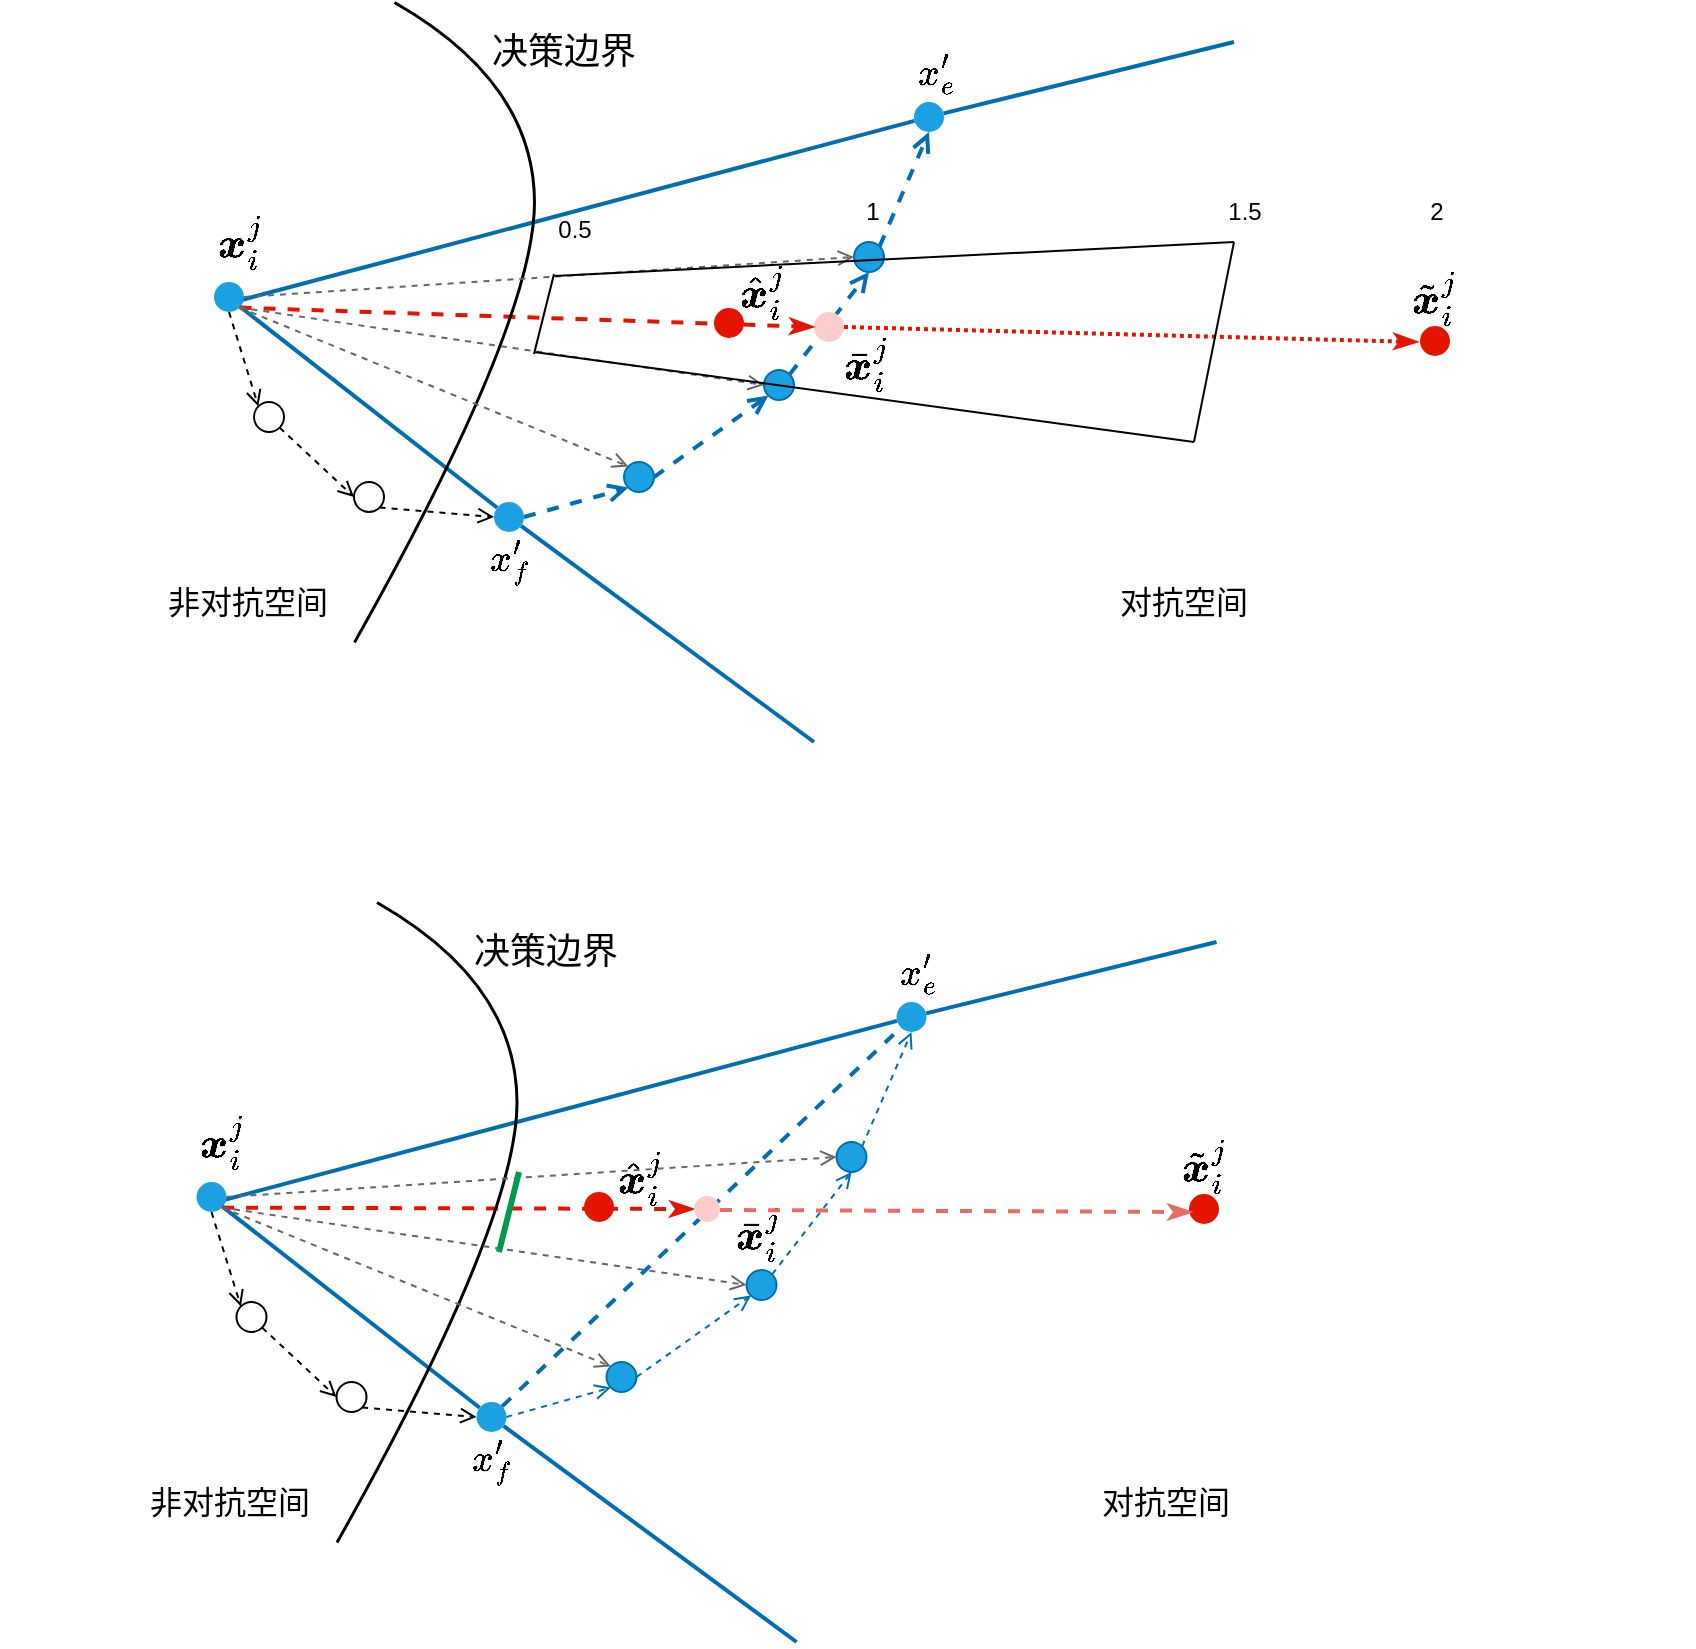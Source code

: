 <mxfile version="21.6.2" type="github">
  <diagram name="第 1 页" id="SlFH0UjXYAc3Q_tesHPk">
    <mxGraphModel dx="1078" dy="654" grid="1" gridSize="10" guides="1" tooltips="1" connect="1" arrows="1" fold="1" page="1" pageScale="1" pageWidth="827" pageHeight="1169" math="1" shadow="0">
      <root>
        <mxCell id="0" />
        <mxCell id="1" parent="0" />
        <mxCell id="TT1RHZWh7HSNXZt-K19b-3" value="" style="endArrow=none;html=1;rounded=0;strokeWidth=2;fillColor=#1ba1e2;strokeColor=#006EAF;" parent="1" source="TT1RHZWh7HSNXZt-K19b-6" edge="1">
          <mxGeometry width="50" height="50" relative="1" as="geometry">
            <mxPoint x="160" y="190" as="sourcePoint" />
            <mxPoint x="450" y="410" as="targetPoint" />
          </mxGeometry>
        </mxCell>
        <mxCell id="TT1RHZWh7HSNXZt-K19b-4" value="" style="endArrow=none;html=1;rounded=0;strokeWidth=2;fillColor=#1ba1e2;strokeColor=#006EAF;" parent="1" source="TT1RHZWh7HSNXZt-K19b-19" edge="1">
          <mxGeometry width="50" height="50" relative="1" as="geometry">
            <mxPoint x="160" y="190" as="sourcePoint" />
            <mxPoint x="660" y="60" as="targetPoint" />
          </mxGeometry>
        </mxCell>
        <mxCell id="TT1RHZWh7HSNXZt-K19b-5" value="" style="endArrow=none;html=1;rounded=0;strokeWidth=2;fillColor=#1ba1e2;strokeColor=#006EAF;" parent="1" target="TT1RHZWh7HSNXZt-K19b-6" edge="1">
          <mxGeometry width="50" height="50" relative="1" as="geometry">
            <mxPoint x="160" y="190" as="sourcePoint" />
            <mxPoint x="370" y="350" as="targetPoint" />
          </mxGeometry>
        </mxCell>
        <mxCell id="TT1RHZWh7HSNXZt-K19b-6" value="" style="ellipse;whiteSpace=wrap;html=1;aspect=fixed;fillColor=#1ba1e2;fontColor=#ffffff;strokeColor=none;" parent="1" vertex="1">
          <mxGeometry x="290" y="290" width="15" height="15" as="geometry" />
        </mxCell>
        <mxCell id="TT1RHZWh7HSNXZt-K19b-7" value="" style="ellipse;whiteSpace=wrap;html=1;aspect=fixed;fillColor=none;fontColor=#ffffff;strokeColor=#000000;" parent="1" vertex="1">
          <mxGeometry x="170" y="240" width="15" height="15" as="geometry" />
        </mxCell>
        <mxCell id="TT1RHZWh7HSNXZt-K19b-8" value="" style="ellipse;whiteSpace=wrap;html=1;aspect=fixed;fillColor=none;fontColor=#ffffff;strokeColor=#000000;" parent="1" vertex="1">
          <mxGeometry x="220" y="280" width="15" height="15" as="geometry" />
        </mxCell>
        <mxCell id="TT1RHZWh7HSNXZt-K19b-9" value="" style="ellipse;whiteSpace=wrap;html=1;aspect=fixed;fillColor=#1ba1e2;fontColor=#ffffff;strokeColor=#006EAF;" parent="1" vertex="1">
          <mxGeometry x="355" y="270" width="15" height="15" as="geometry" />
        </mxCell>
        <mxCell id="TT1RHZWh7HSNXZt-K19b-10" value="" style="ellipse;whiteSpace=wrap;html=1;aspect=fixed;fillColor=#1ba1e2;fontColor=#ffffff;strokeColor=#006EAF;" parent="1" vertex="1">
          <mxGeometry x="425" y="224" width="15" height="15" as="geometry" />
        </mxCell>
        <mxCell id="TT1RHZWh7HSNXZt-K19b-11" value="" style="ellipse;whiteSpace=wrap;html=1;aspect=fixed;fillColor=#1ba1e2;fontColor=#ffffff;strokeColor=#006EAF;" parent="1" vertex="1">
          <mxGeometry x="470" y="160" width="15" height="15" as="geometry" />
        </mxCell>
        <mxCell id="TT1RHZWh7HSNXZt-K19b-12" value="" style="endArrow=open;html=1;rounded=0;dashed=1;endFill=0;exitX=0.5;exitY=1;exitDx=0;exitDy=0;entryX=0;entryY=0;entryDx=0;entryDy=0;" parent="1" source="TT1RHZWh7HSNXZt-K19b-23" target="TT1RHZWh7HSNXZt-K19b-7" edge="1">
          <mxGeometry width="50" height="50" relative="1" as="geometry">
            <mxPoint x="157.5" y="195" as="sourcePoint" />
            <mxPoint x="140" y="253" as="targetPoint" />
          </mxGeometry>
        </mxCell>
        <mxCell id="TT1RHZWh7HSNXZt-K19b-13" value="" style="endArrow=open;html=1;rounded=0;dashed=1;endFill=0;exitX=1;exitY=1;exitDx=0;exitDy=0;entryX=0;entryY=0.5;entryDx=0;entryDy=0;" parent="1" source="TT1RHZWh7HSNXZt-K19b-7" target="TT1RHZWh7HSNXZt-K19b-8" edge="1">
          <mxGeometry width="50" height="50" relative="1" as="geometry">
            <mxPoint x="171" y="273" as="sourcePoint" />
            <mxPoint x="192" y="322" as="targetPoint" />
          </mxGeometry>
        </mxCell>
        <mxCell id="TT1RHZWh7HSNXZt-K19b-14" value="" style="endArrow=open;html=1;rounded=0;dashed=1;endFill=0;exitX=1;exitY=1;exitDx=0;exitDy=0;entryX=0;entryY=0.5;entryDx=0;entryDy=0;" parent="1" source="TT1RHZWh7HSNXZt-K19b-8" target="TT1RHZWh7HSNXZt-K19b-6" edge="1">
          <mxGeometry width="50" height="50" relative="1" as="geometry">
            <mxPoint x="231" y="305" as="sourcePoint" />
            <mxPoint x="273" y="339" as="targetPoint" />
          </mxGeometry>
        </mxCell>
        <mxCell id="TT1RHZWh7HSNXZt-K19b-15" value="" style="endArrow=open;html=1;rounded=0;dashed=1;endFill=0;exitX=1;exitY=0.5;exitDx=0;exitDy=0;entryX=0;entryY=1;entryDx=0;entryDy=0;fillColor=#1ba1e2;strokeColor=#006EAF;strokeWidth=2;" parent="1" source="TT1RHZWh7HSNXZt-K19b-6" target="TT1RHZWh7HSNXZt-K19b-9" edge="1">
          <mxGeometry width="50" height="50" relative="1" as="geometry">
            <mxPoint x="280" y="239" as="sourcePoint" />
            <mxPoint x="339" y="245" as="targetPoint" />
          </mxGeometry>
        </mxCell>
        <mxCell id="TT1RHZWh7HSNXZt-K19b-16" value="" style="endArrow=open;html=1;rounded=0;dashed=1;endFill=0;exitX=1;exitY=0.5;exitDx=0;exitDy=0;entryX=0;entryY=1;entryDx=0;entryDy=0;fillColor=#1ba1e2;strokeColor=#006EAF;strokeWidth=2;" parent="1" source="TT1RHZWh7HSNXZt-K19b-9" target="TT1RHZWh7HSNXZt-K19b-10" edge="1">
          <mxGeometry width="50" height="50" relative="1" as="geometry">
            <mxPoint x="350" y="237.5" as="sourcePoint" />
            <mxPoint x="397" y="217.5" as="targetPoint" />
          </mxGeometry>
        </mxCell>
        <mxCell id="TT1RHZWh7HSNXZt-K19b-17" value="" style="endArrow=open;html=1;rounded=0;dashed=1;endFill=0;exitX=1;exitY=0;exitDx=0;exitDy=0;entryX=0.5;entryY=1;entryDx=0;entryDy=0;fillColor=#1ba1e2;strokeColor=#006EAF;strokeWidth=2;" parent="1" source="TT1RHZWh7HSNXZt-K19b-10" target="TT1RHZWh7HSNXZt-K19b-11" edge="1">
          <mxGeometry width="50" height="50" relative="1" as="geometry">
            <mxPoint x="414" y="197.5" as="sourcePoint" />
            <mxPoint x="461" y="177.5" as="targetPoint" />
          </mxGeometry>
        </mxCell>
        <mxCell id="TT1RHZWh7HSNXZt-K19b-18" value="" style="endArrow=none;html=1;rounded=0;strokeWidth=2;fillColor=#1ba1e2;strokeColor=#006EAF;" parent="1" target="TT1RHZWh7HSNXZt-K19b-19" edge="1">
          <mxGeometry width="50" height="50" relative="1" as="geometry">
            <mxPoint x="160" y="190" as="sourcePoint" />
            <mxPoint x="660" y="60" as="targetPoint" />
          </mxGeometry>
        </mxCell>
        <mxCell id="TT1RHZWh7HSNXZt-K19b-19" value="" style="ellipse;whiteSpace=wrap;html=1;aspect=fixed;fillColor=#1ba1e2;fontColor=#ffffff;strokeColor=none;" parent="1" vertex="1">
          <mxGeometry x="500" y="90" width="15" height="15" as="geometry" />
        </mxCell>
        <mxCell id="TT1RHZWh7HSNXZt-K19b-20" value="" style="endArrow=open;html=1;rounded=0;dashed=1;endFill=0;exitX=1;exitY=0;exitDx=0;exitDy=0;entryX=0.5;entryY=1;entryDx=0;entryDy=0;strokeWidth=2;fillColor=#1ba1e2;strokeColor=#006EAF;" parent="1" source="TT1RHZWh7HSNXZt-K19b-11" target="TT1RHZWh7HSNXZt-K19b-19" edge="1">
          <mxGeometry width="50" height="50" relative="1" as="geometry">
            <mxPoint x="500" y="160" as="sourcePoint" />
            <mxPoint x="540" y="109" as="targetPoint" />
          </mxGeometry>
        </mxCell>
        <mxCell id="TT1RHZWh7HSNXZt-K19b-22" value="" style="ellipse;whiteSpace=wrap;html=1;aspect=fixed;fillColor=#FFCCCC;fontColor=#ffffff;strokeColor=none;" parent="1" vertex="1">
          <mxGeometry x="450" y="195" width="15" height="15" as="geometry" />
        </mxCell>
        <mxCell id="TT1RHZWh7HSNXZt-K19b-23" value="" style="ellipse;whiteSpace=wrap;html=1;aspect=fixed;fillColor=#1ba1e2;fontColor=#ffffff;strokeColor=none;" parent="1" vertex="1">
          <mxGeometry x="150" y="180" width="15" height="15" as="geometry" />
        </mxCell>
        <mxCell id="TT1RHZWh7HSNXZt-K19b-24" value="" style="endArrow=classicThin;html=1;rounded=0;fillColor=#e51400;strokeColor=#E51400;strokeWidth=2;dashed=1;endFill=1;entryX=0;entryY=0.5;entryDx=0;entryDy=0;exitX=1;exitY=1;exitDx=0;exitDy=0;" parent="1" source="TT1RHZWh7HSNXZt-K19b-23" target="TT1RHZWh7HSNXZt-K19b-22" edge="1">
          <mxGeometry width="50" height="50" relative="1" as="geometry">
            <mxPoint x="180" y="170" as="sourcePoint" />
            <mxPoint x="440" y="210" as="targetPoint" />
          </mxGeometry>
        </mxCell>
        <mxCell id="TT1RHZWh7HSNXZt-K19b-25" value="" style="ellipse;whiteSpace=wrap;html=1;aspect=fixed;fillColor=#e51400;fontColor=#ffffff;strokeColor=none;" parent="1" vertex="1">
          <mxGeometry x="753" y="202" width="15" height="15" as="geometry" />
        </mxCell>
        <mxCell id="TT1RHZWh7HSNXZt-K19b-27" value="&lt;font style=&quot;font-size: 18px;&quot;&gt;$$\tilde{\boldsymbol{x}}_{i}^{j}$$&lt;/font&gt;" style="text;html=1;strokeColor=none;fillColor=none;align=center;verticalAlign=middle;whiteSpace=wrap;rounded=0;" parent="1" vertex="1">
          <mxGeometry x="744.25" y="175" width="32.5" height="25" as="geometry" />
        </mxCell>
        <mxCell id="TT1RHZWh7HSNXZt-K19b-28" value="&lt;font style=&quot;font-size: 18px;&quot;&gt;$${\boldsymbol{x}}_{i}^{j}$$&lt;/font&gt;" style="text;html=1;strokeColor=none;fillColor=none;align=center;verticalAlign=middle;whiteSpace=wrap;rounded=0;" parent="1" vertex="1">
          <mxGeometry x="122.5" y="150" width="80" height="19" as="geometry" />
        </mxCell>
        <mxCell id="TT1RHZWh7HSNXZt-K19b-29" value="&lt;font style=&quot;font-size: 16px;&quot;&gt;$$x^{\prime}_f$$&lt;/font&gt;" style="text;html=1;strokeColor=none;fillColor=none;align=center;verticalAlign=middle;whiteSpace=wrap;rounded=0;" parent="1" vertex="1">
          <mxGeometry x="285" y="310" width="25" height="20" as="geometry" />
        </mxCell>
        <mxCell id="TT1RHZWh7HSNXZt-K19b-30" value="&lt;font style=&quot;font-size: 16px;&quot;&gt;$$x^{\prime}_e$$&lt;/font&gt;" style="text;html=1;strokeColor=none;fillColor=none;align=center;verticalAlign=middle;whiteSpace=wrap;rounded=0;" parent="1" vertex="1">
          <mxGeometry x="499" y="66" width="25" height="20" as="geometry" />
        </mxCell>
        <mxCell id="TT1RHZWh7HSNXZt-K19b-31" value="" style="endArrow=none;html=1;strokeWidth=1.5;curved=1;" parent="1" edge="1">
          <mxGeometry width="50" height="50" relative="1" as="geometry">
            <mxPoint x="220" y="360" as="sourcePoint" />
            <mxPoint x="240" y="40" as="targetPoint" />
            <Array as="points">
              <mxPoint x="310" y="200" />
              <mxPoint x="310" y="80" />
            </Array>
          </mxGeometry>
        </mxCell>
        <mxCell id="TT1RHZWh7HSNXZt-K19b-32" value="&lt;font style=&quot;font-size: 18px;&quot;&gt;决策边界&lt;/font&gt;" style="text;html=1;strokeColor=none;fillColor=none;align=center;verticalAlign=middle;whiteSpace=wrap;rounded=0;" parent="1" vertex="1">
          <mxGeometry x="285" y="50" width="80" height="30" as="geometry" />
        </mxCell>
        <mxCell id="TT1RHZWh7HSNXZt-K19b-33" value="&lt;font style=&quot;font-size: 16px;&quot;&gt;对抗空间&lt;/font&gt;" style="text;html=1;strokeColor=none;fillColor=none;align=center;verticalAlign=middle;whiteSpace=wrap;rounded=0;" parent="1" vertex="1">
          <mxGeometry x="600" y="330" width="70" height="20" as="geometry" />
        </mxCell>
        <mxCell id="TT1RHZWh7HSNXZt-K19b-34" value="&lt;font style=&quot;font-size: 16px;&quot;&gt;非对抗空间&lt;/font&gt;" style="text;html=1;strokeColor=none;fillColor=none;align=center;verticalAlign=middle;whiteSpace=wrap;rounded=0;" parent="1" vertex="1">
          <mxGeometry x="122.5" y="330" width="87.5" height="20" as="geometry" />
        </mxCell>
        <mxCell id="TT1RHZWh7HSNXZt-K19b-35" value="" style="endArrow=open;html=1;rounded=0;dashed=1;endFill=0;exitX=1;exitY=1;exitDx=0;exitDy=0;entryX=0;entryY=0;entryDx=0;entryDy=0;fillColor=#f5f5f5;strokeColor=#666666;strokeWidth=1;" parent="1" source="TT1RHZWh7HSNXZt-K19b-23" target="TT1RHZWh7HSNXZt-K19b-9" edge="1">
          <mxGeometry width="50" height="50" relative="1" as="geometry">
            <mxPoint x="310" y="221" as="sourcePoint" />
            <mxPoint x="367" y="180" as="targetPoint" />
          </mxGeometry>
        </mxCell>
        <mxCell id="TT1RHZWh7HSNXZt-K19b-36" value="" style="endArrow=open;html=1;rounded=0;dashed=1;endFill=0;exitX=1;exitY=1;exitDx=0;exitDy=0;entryX=0;entryY=0.5;entryDx=0;entryDy=0;fillColor=#f5f5f5;strokeColor=#666666;strokeWidth=1;" parent="1" source="TT1RHZWh7HSNXZt-K19b-23" target="TT1RHZWh7HSNXZt-K19b-10" edge="1">
          <mxGeometry width="50" height="50" relative="1" as="geometry">
            <mxPoint x="220" y="191" as="sourcePoint" />
            <mxPoint x="414" y="270" as="targetPoint" />
          </mxGeometry>
        </mxCell>
        <mxCell id="TT1RHZWh7HSNXZt-K19b-37" value="" style="endArrow=open;html=1;rounded=0;dashed=1;endFill=0;exitX=1;exitY=0.5;exitDx=0;exitDy=0;entryX=0;entryY=0.5;entryDx=0;entryDy=0;fillColor=#f5f5f5;strokeColor=#666666;strokeWidth=1;" parent="1" source="TT1RHZWh7HSNXZt-K19b-23" target="TT1RHZWh7HSNXZt-K19b-11" edge="1">
          <mxGeometry width="50" height="50" relative="1" as="geometry">
            <mxPoint x="231.5" y="185" as="sourcePoint" />
            <mxPoint x="493.5" y="224" as="targetPoint" />
          </mxGeometry>
        </mxCell>
        <mxCell id="TT1RHZWh7HSNXZt-K19b-40" value="" style="endArrow=classicThin;html=1;rounded=0;fillColor=#e51400;strokeColor=#E51400;strokeWidth=2;dashed=1;endFill=1;entryX=0;entryY=0.5;entryDx=0;entryDy=0;exitX=1;exitY=0.5;exitDx=0;exitDy=0;dashPattern=1 1;" parent="1" source="TT1RHZWh7HSNXZt-K19b-22" edge="1">
          <mxGeometry width="50" height="50" relative="1" as="geometry">
            <mxPoint x="465" y="200" as="sourcePoint" />
            <mxPoint x="752" y="210" as="targetPoint" />
          </mxGeometry>
        </mxCell>
        <mxCell id="TT1RHZWh7HSNXZt-K19b-41" value="" style="ellipse;whiteSpace=wrap;html=1;aspect=fixed;fillColor=#e51400;fontColor=#ffffff;strokeColor=none;" parent="1" vertex="1">
          <mxGeometry x="400" y="193" width="15" height="15" as="geometry" />
        </mxCell>
        <mxCell id="TT1RHZWh7HSNXZt-K19b-42" value="" style="endArrow=none;html=1;rounded=0;" parent="1" edge="1">
          <mxGeometry width="50" height="50" relative="1" as="geometry">
            <mxPoint x="320" y="177" as="sourcePoint" />
            <mxPoint x="660" y="160" as="targetPoint" />
          </mxGeometry>
        </mxCell>
        <mxCell id="TT1RHZWh7HSNXZt-K19b-43" value="" style="endArrow=none;html=1;rounded=0;" parent="1" edge="1">
          <mxGeometry width="50" height="50" relative="1" as="geometry">
            <mxPoint x="310" y="215" as="sourcePoint" />
            <mxPoint x="640" y="260" as="targetPoint" />
          </mxGeometry>
        </mxCell>
        <mxCell id="TT1RHZWh7HSNXZt-K19b-44" value="" style="endArrow=none;html=1;rounded=0;" parent="1" edge="1">
          <mxGeometry width="50" height="50" relative="1" as="geometry">
            <mxPoint x="310" y="216" as="sourcePoint" />
            <mxPoint x="320" y="176" as="targetPoint" />
          </mxGeometry>
        </mxCell>
        <mxCell id="TT1RHZWh7HSNXZt-K19b-45" value="" style="endArrow=none;html=1;rounded=0;" parent="1" edge="1">
          <mxGeometry width="50" height="50" relative="1" as="geometry">
            <mxPoint x="640" y="260" as="sourcePoint" />
            <mxPoint x="660" y="160" as="targetPoint" />
          </mxGeometry>
        </mxCell>
        <mxCell id="TT1RHZWh7HSNXZt-K19b-47" value="&lt;font style=&quot;font-size: 18px;&quot;&gt;$$\bar{\boldsymbol{x}}_{i}^{j}$$&lt;/font&gt;" style="text;whiteSpace=wrap;html=1;" parent="1" vertex="1">
          <mxGeometry x="462.5" y="183.25" width="30" height="38.5" as="geometry" />
        </mxCell>
        <mxCell id="TT1RHZWh7HSNXZt-K19b-49" value="&lt;font style=&quot;font-size: 18px;&quot;&gt;$$\hat{\boldsymbol{x}}_{i}^{j}$$&lt;/font&gt;" style="text;whiteSpace=wrap;html=1;" parent="1" vertex="1">
          <mxGeometry x="411" y="147" width="30" height="38.5" as="geometry" />
        </mxCell>
        <mxCell id="TT1RHZWh7HSNXZt-K19b-50" value="1.5" style="text;html=1;align=center;verticalAlign=middle;resizable=0;points=[];autosize=1;strokeColor=none;fillColor=none;" parent="1" vertex="1">
          <mxGeometry x="645" y="130" width="40" height="30" as="geometry" />
        </mxCell>
        <mxCell id="TT1RHZWh7HSNXZt-K19b-51" value="2" style="text;html=1;align=center;verticalAlign=middle;resizable=0;points=[];autosize=1;strokeColor=none;fillColor=none;" parent="1" vertex="1">
          <mxGeometry x="745.5" y="130" width="30" height="30" as="geometry" />
        </mxCell>
        <mxCell id="TT1RHZWh7HSNXZt-K19b-52" value="1" style="text;html=1;align=center;verticalAlign=middle;resizable=0;points=[];autosize=1;strokeColor=none;fillColor=none;" parent="1" vertex="1">
          <mxGeometry x="464" y="130" width="30" height="30" as="geometry" />
        </mxCell>
        <mxCell id="TT1RHZWh7HSNXZt-K19b-53" value="0.5" style="text;html=1;align=center;verticalAlign=middle;resizable=0;points=[];autosize=1;strokeColor=none;fillColor=none;" parent="1" vertex="1">
          <mxGeometry x="310" y="139" width="40" height="30" as="geometry" />
        </mxCell>
        <mxCell id="bdcaNcctBoLjaKUvEYJE-46" value="" style="endArrow=none;html=1;rounded=0;strokeWidth=2;fillColor=#1ba1e2;strokeColor=#006EAF;" edge="1" parent="1" source="bdcaNcctBoLjaKUvEYJE-49">
          <mxGeometry width="50" height="50" relative="1" as="geometry">
            <mxPoint x="151.25" y="640" as="sourcePoint" />
            <mxPoint x="441.25" y="860" as="targetPoint" />
          </mxGeometry>
        </mxCell>
        <mxCell id="bdcaNcctBoLjaKUvEYJE-47" value="" style="endArrow=none;html=1;rounded=0;strokeWidth=2;fillColor=#1ba1e2;strokeColor=#006EAF;" edge="1" parent="1" source="bdcaNcctBoLjaKUvEYJE-62">
          <mxGeometry width="50" height="50" relative="1" as="geometry">
            <mxPoint x="151.25" y="640" as="sourcePoint" />
            <mxPoint x="651.25" y="510" as="targetPoint" />
          </mxGeometry>
        </mxCell>
        <mxCell id="bdcaNcctBoLjaKUvEYJE-48" value="" style="endArrow=none;html=1;rounded=0;strokeWidth=2;fillColor=#1ba1e2;strokeColor=#006EAF;" edge="1" parent="1" target="bdcaNcctBoLjaKUvEYJE-49">
          <mxGeometry width="50" height="50" relative="1" as="geometry">
            <mxPoint x="151.25" y="640" as="sourcePoint" />
            <mxPoint x="361.25" y="800" as="targetPoint" />
          </mxGeometry>
        </mxCell>
        <mxCell id="bdcaNcctBoLjaKUvEYJE-49" value="" style="ellipse;whiteSpace=wrap;html=1;aspect=fixed;fillColor=#1ba1e2;fontColor=#ffffff;strokeColor=none;" vertex="1" parent="1">
          <mxGeometry x="281.25" y="740" width="15" height="15" as="geometry" />
        </mxCell>
        <mxCell id="bdcaNcctBoLjaKUvEYJE-50" value="" style="ellipse;whiteSpace=wrap;html=1;aspect=fixed;fillColor=none;fontColor=#ffffff;strokeColor=#000000;" vertex="1" parent="1">
          <mxGeometry x="161.25" y="690" width="15" height="15" as="geometry" />
        </mxCell>
        <mxCell id="bdcaNcctBoLjaKUvEYJE-51" value="" style="ellipse;whiteSpace=wrap;html=1;aspect=fixed;fillColor=none;fontColor=#ffffff;strokeColor=#000000;" vertex="1" parent="1">
          <mxGeometry x="211.25" y="730" width="15" height="15" as="geometry" />
        </mxCell>
        <mxCell id="bdcaNcctBoLjaKUvEYJE-52" value="" style="ellipse;whiteSpace=wrap;html=1;aspect=fixed;fillColor=#1ba1e2;fontColor=#ffffff;strokeColor=#006EAF;" vertex="1" parent="1">
          <mxGeometry x="346.25" y="720" width="15" height="15" as="geometry" />
        </mxCell>
        <mxCell id="bdcaNcctBoLjaKUvEYJE-53" value="" style="ellipse;whiteSpace=wrap;html=1;aspect=fixed;fillColor=#1ba1e2;fontColor=#ffffff;strokeColor=#006EAF;" vertex="1" parent="1">
          <mxGeometry x="416.25" y="674" width="15" height="15" as="geometry" />
        </mxCell>
        <mxCell id="bdcaNcctBoLjaKUvEYJE-54" value="" style="ellipse;whiteSpace=wrap;html=1;aspect=fixed;fillColor=#1ba1e2;fontColor=#ffffff;strokeColor=#006EAF;" vertex="1" parent="1">
          <mxGeometry x="461.25" y="610" width="15" height="15" as="geometry" />
        </mxCell>
        <mxCell id="bdcaNcctBoLjaKUvEYJE-55" value="" style="endArrow=open;html=1;rounded=0;dashed=1;endFill=0;exitX=0.5;exitY=1;exitDx=0;exitDy=0;entryX=0;entryY=0;entryDx=0;entryDy=0;" edge="1" parent="1" source="bdcaNcctBoLjaKUvEYJE-65" target="bdcaNcctBoLjaKUvEYJE-50">
          <mxGeometry width="50" height="50" relative="1" as="geometry">
            <mxPoint x="148.75" y="645" as="sourcePoint" />
            <mxPoint x="131.25" y="703" as="targetPoint" />
          </mxGeometry>
        </mxCell>
        <mxCell id="bdcaNcctBoLjaKUvEYJE-56" value="" style="endArrow=open;html=1;rounded=0;dashed=1;endFill=0;exitX=1;exitY=1;exitDx=0;exitDy=0;entryX=0;entryY=0.5;entryDx=0;entryDy=0;" edge="1" parent="1" source="bdcaNcctBoLjaKUvEYJE-50" target="bdcaNcctBoLjaKUvEYJE-51">
          <mxGeometry width="50" height="50" relative="1" as="geometry">
            <mxPoint x="162.25" y="723" as="sourcePoint" />
            <mxPoint x="183.25" y="772" as="targetPoint" />
          </mxGeometry>
        </mxCell>
        <mxCell id="bdcaNcctBoLjaKUvEYJE-57" value="" style="endArrow=open;html=1;rounded=0;dashed=1;endFill=0;exitX=1;exitY=1;exitDx=0;exitDy=0;entryX=0;entryY=0.5;entryDx=0;entryDy=0;" edge="1" parent="1" source="bdcaNcctBoLjaKUvEYJE-51" target="bdcaNcctBoLjaKUvEYJE-49">
          <mxGeometry width="50" height="50" relative="1" as="geometry">
            <mxPoint x="222.25" y="755" as="sourcePoint" />
            <mxPoint x="264.25" y="789" as="targetPoint" />
          </mxGeometry>
        </mxCell>
        <mxCell id="bdcaNcctBoLjaKUvEYJE-58" value="" style="endArrow=open;html=1;rounded=0;dashed=1;endFill=0;exitX=1;exitY=0.5;exitDx=0;exitDy=0;entryX=0;entryY=1;entryDx=0;entryDy=0;fillColor=#1ba1e2;strokeColor=#006EAF;strokeWidth=1;" edge="1" parent="1" source="bdcaNcctBoLjaKUvEYJE-49" target="bdcaNcctBoLjaKUvEYJE-52">
          <mxGeometry width="50" height="50" relative="1" as="geometry">
            <mxPoint x="271.25" y="689" as="sourcePoint" />
            <mxPoint x="330.25" y="695" as="targetPoint" />
          </mxGeometry>
        </mxCell>
        <mxCell id="bdcaNcctBoLjaKUvEYJE-59" value="" style="endArrow=open;html=1;rounded=0;dashed=1;endFill=0;exitX=1;exitY=0.5;exitDx=0;exitDy=0;entryX=0;entryY=1;entryDx=0;entryDy=0;fillColor=#1ba1e2;strokeColor=#006EAF;strokeWidth=1;" edge="1" parent="1" source="bdcaNcctBoLjaKUvEYJE-52" target="bdcaNcctBoLjaKUvEYJE-53">
          <mxGeometry width="50" height="50" relative="1" as="geometry">
            <mxPoint x="341.25" y="687.5" as="sourcePoint" />
            <mxPoint x="388.25" y="667.5" as="targetPoint" />
          </mxGeometry>
        </mxCell>
        <mxCell id="bdcaNcctBoLjaKUvEYJE-60" value="" style="endArrow=open;html=1;rounded=0;dashed=1;endFill=0;exitX=1;exitY=0;exitDx=0;exitDy=0;entryX=0.5;entryY=1;entryDx=0;entryDy=0;fillColor=#1ba1e2;strokeColor=#006EAF;strokeWidth=1;" edge="1" parent="1" source="bdcaNcctBoLjaKUvEYJE-53" target="bdcaNcctBoLjaKUvEYJE-54">
          <mxGeometry width="50" height="50" relative="1" as="geometry">
            <mxPoint x="405.25" y="647.5" as="sourcePoint" />
            <mxPoint x="452.25" y="627.5" as="targetPoint" />
          </mxGeometry>
        </mxCell>
        <mxCell id="bdcaNcctBoLjaKUvEYJE-61" value="" style="endArrow=none;html=1;rounded=0;strokeWidth=2;fillColor=#1ba1e2;strokeColor=#006EAF;" edge="1" parent="1" target="bdcaNcctBoLjaKUvEYJE-62">
          <mxGeometry width="50" height="50" relative="1" as="geometry">
            <mxPoint x="151.25" y="640" as="sourcePoint" />
            <mxPoint x="651.25" y="510" as="targetPoint" />
          </mxGeometry>
        </mxCell>
        <mxCell id="bdcaNcctBoLjaKUvEYJE-62" value="" style="ellipse;whiteSpace=wrap;html=1;aspect=fixed;fillColor=#1ba1e2;fontColor=#ffffff;strokeColor=none;" vertex="1" parent="1">
          <mxGeometry x="491.25" y="540" width="15" height="15" as="geometry" />
        </mxCell>
        <mxCell id="bdcaNcctBoLjaKUvEYJE-63" value="" style="endArrow=open;html=1;rounded=0;dashed=1;endFill=0;exitX=1;exitY=0;exitDx=0;exitDy=0;entryX=0.5;entryY=1;entryDx=0;entryDy=0;strokeWidth=1;fillColor=#1ba1e2;strokeColor=#006EAF;" edge="1" parent="1" source="bdcaNcctBoLjaKUvEYJE-54" target="bdcaNcctBoLjaKUvEYJE-62">
          <mxGeometry width="50" height="50" relative="1" as="geometry">
            <mxPoint x="491.25" y="610" as="sourcePoint" />
            <mxPoint x="531.25" y="559" as="targetPoint" />
          </mxGeometry>
        </mxCell>
        <mxCell id="bdcaNcctBoLjaKUvEYJE-65" value="" style="ellipse;whiteSpace=wrap;html=1;aspect=fixed;fillColor=#1ba1e2;fontColor=#ffffff;strokeColor=none;" vertex="1" parent="1">
          <mxGeometry x="141.25" y="630" width="15" height="15" as="geometry" />
        </mxCell>
        <mxCell id="bdcaNcctBoLjaKUvEYJE-66" value="" style="endArrow=classicThin;html=1;rounded=0;fillColor=#e51400;strokeColor=#E51400;strokeWidth=2;dashed=1;endFill=1;exitX=1;exitY=1;exitDx=0;exitDy=0;entryX=0;entryY=0.5;entryDx=0;entryDy=0;" edge="1" parent="1" source="bdcaNcctBoLjaKUvEYJE-65" target="bdcaNcctBoLjaKUvEYJE-93">
          <mxGeometry width="50" height="50" relative="1" as="geometry">
            <mxPoint x="171.25" y="620" as="sourcePoint" />
            <mxPoint x="340" y="650" as="targetPoint" />
          </mxGeometry>
        </mxCell>
        <mxCell id="bdcaNcctBoLjaKUvEYJE-67" value="" style="ellipse;whiteSpace=wrap;html=1;aspect=fixed;fillColor=#e51400;fontColor=#ffffff;strokeColor=none;" vertex="1" parent="1">
          <mxGeometry x="637.5" y="636" width="15" height="15" as="geometry" />
        </mxCell>
        <mxCell id="bdcaNcctBoLjaKUvEYJE-68" value="&lt;font style=&quot;font-size: 18px;&quot;&gt;$$\tilde{\boldsymbol{x}}_{i}^{j}$$&lt;/font&gt;" style="text;html=1;strokeColor=none;fillColor=none;align=center;verticalAlign=middle;whiteSpace=wrap;rounded=0;" vertex="1" parent="1">
          <mxGeometry x="628.75" y="609" width="32.5" height="25" as="geometry" />
        </mxCell>
        <mxCell id="bdcaNcctBoLjaKUvEYJE-69" value="&lt;font style=&quot;font-size: 18px;&quot;&gt;$${\boldsymbol{x}}_{i}^{j}$$&lt;/font&gt;" style="text;html=1;strokeColor=none;fillColor=none;align=center;verticalAlign=middle;whiteSpace=wrap;rounded=0;" vertex="1" parent="1">
          <mxGeometry x="113.75" y="600" width="80" height="19" as="geometry" />
        </mxCell>
        <mxCell id="bdcaNcctBoLjaKUvEYJE-70" value="&lt;font style=&quot;font-size: 16px;&quot;&gt;$$x^{\prime}_f$$&lt;/font&gt;" style="text;html=1;strokeColor=none;fillColor=none;align=center;verticalAlign=middle;whiteSpace=wrap;rounded=0;" vertex="1" parent="1">
          <mxGeometry x="276.25" y="760" width="25" height="20" as="geometry" />
        </mxCell>
        <mxCell id="bdcaNcctBoLjaKUvEYJE-71" value="&lt;font style=&quot;font-size: 16px;&quot;&gt;$$x^{\prime}_e$$&lt;/font&gt;" style="text;html=1;strokeColor=none;fillColor=none;align=center;verticalAlign=middle;whiteSpace=wrap;rounded=0;" vertex="1" parent="1">
          <mxGeometry x="490.25" y="516" width="25" height="20" as="geometry" />
        </mxCell>
        <mxCell id="bdcaNcctBoLjaKUvEYJE-72" value="" style="endArrow=none;html=1;strokeWidth=1.5;curved=1;" edge="1" parent="1">
          <mxGeometry width="50" height="50" relative="1" as="geometry">
            <mxPoint x="211.25" y="810" as="sourcePoint" />
            <mxPoint x="231.25" y="490" as="targetPoint" />
            <Array as="points">
              <mxPoint x="301.25" y="650" />
              <mxPoint x="301.25" y="530" />
            </Array>
          </mxGeometry>
        </mxCell>
        <mxCell id="bdcaNcctBoLjaKUvEYJE-73" value="&lt;font style=&quot;font-size: 18px;&quot;&gt;决策边界&lt;/font&gt;" style="text;html=1;strokeColor=none;fillColor=none;align=center;verticalAlign=middle;whiteSpace=wrap;rounded=0;" vertex="1" parent="1">
          <mxGeometry x="276.25" y="500" width="80" height="30" as="geometry" />
        </mxCell>
        <mxCell id="bdcaNcctBoLjaKUvEYJE-74" value="&lt;font style=&quot;font-size: 16px;&quot;&gt;对抗空间&lt;/font&gt;" style="text;html=1;strokeColor=none;fillColor=none;align=center;verticalAlign=middle;whiteSpace=wrap;rounded=0;" vertex="1" parent="1">
          <mxGeometry x="591.25" y="780" width="70" height="20" as="geometry" />
        </mxCell>
        <mxCell id="bdcaNcctBoLjaKUvEYJE-75" value="&lt;font style=&quot;font-size: 16px;&quot;&gt;非对抗空间&lt;/font&gt;" style="text;html=1;strokeColor=none;fillColor=none;align=center;verticalAlign=middle;whiteSpace=wrap;rounded=0;" vertex="1" parent="1">
          <mxGeometry x="113.75" y="780" width="87.5" height="20" as="geometry" />
        </mxCell>
        <mxCell id="bdcaNcctBoLjaKUvEYJE-76" value="" style="endArrow=open;html=1;rounded=0;dashed=1;endFill=0;exitX=1;exitY=1;exitDx=0;exitDy=0;entryX=0;entryY=0;entryDx=0;entryDy=0;fillColor=#f5f5f5;strokeColor=#666666;strokeWidth=1;" edge="1" parent="1" source="bdcaNcctBoLjaKUvEYJE-65" target="bdcaNcctBoLjaKUvEYJE-52">
          <mxGeometry width="50" height="50" relative="1" as="geometry">
            <mxPoint x="301.25" y="671" as="sourcePoint" />
            <mxPoint x="358.25" y="630" as="targetPoint" />
          </mxGeometry>
        </mxCell>
        <mxCell id="bdcaNcctBoLjaKUvEYJE-77" value="" style="endArrow=open;html=1;rounded=0;dashed=1;endFill=0;exitX=1;exitY=1;exitDx=0;exitDy=0;entryX=0;entryY=0.5;entryDx=0;entryDy=0;fillColor=#f5f5f5;strokeColor=#666666;strokeWidth=1;" edge="1" parent="1" source="bdcaNcctBoLjaKUvEYJE-65" target="bdcaNcctBoLjaKUvEYJE-53">
          <mxGeometry width="50" height="50" relative="1" as="geometry">
            <mxPoint x="211.25" y="641" as="sourcePoint" />
            <mxPoint x="405.25" y="720" as="targetPoint" />
          </mxGeometry>
        </mxCell>
        <mxCell id="bdcaNcctBoLjaKUvEYJE-78" value="" style="endArrow=open;html=1;rounded=0;dashed=1;endFill=0;exitX=1;exitY=0.5;exitDx=0;exitDy=0;entryX=0;entryY=0.5;entryDx=0;entryDy=0;fillColor=#f5f5f5;strokeColor=#666666;strokeWidth=1;" edge="1" parent="1" source="bdcaNcctBoLjaKUvEYJE-65" target="bdcaNcctBoLjaKUvEYJE-54">
          <mxGeometry width="50" height="50" relative="1" as="geometry">
            <mxPoint x="222.75" y="635" as="sourcePoint" />
            <mxPoint x="484.75" y="674" as="targetPoint" />
          </mxGeometry>
        </mxCell>
        <mxCell id="bdcaNcctBoLjaKUvEYJE-85" value="&lt;font style=&quot;font-size: 18px;&quot;&gt;$$\bar{\boldsymbol{x}}_{i}^{j}$$&lt;/font&gt;" style="text;whiteSpace=wrap;html=1;" vertex="1" parent="1">
          <mxGeometry x="408.75" y="618.25" width="30" height="38.5" as="geometry" />
        </mxCell>
        <mxCell id="bdcaNcctBoLjaKUvEYJE-86" value="&lt;font style=&quot;font-size: 18px;&quot;&gt;$$\hat{\boldsymbol{x}}_{i}^{j}$$&lt;/font&gt;" style="text;whiteSpace=wrap;html=1;" vertex="1" parent="1">
          <mxGeometry x="350" y="590.25" width="30" height="38.5" as="geometry" />
        </mxCell>
        <mxCell id="bdcaNcctBoLjaKUvEYJE-91" value="" style="ellipse;whiteSpace=wrap;html=1;aspect=fixed;fillColor=#e51400;fontColor=#ffffff;strokeColor=none;" vertex="1" parent="1">
          <mxGeometry x="335" y="635" width="15" height="15" as="geometry" />
        </mxCell>
        <mxCell id="bdcaNcctBoLjaKUvEYJE-94" value="" style="endArrow=none;html=1;rounded=0;dashed=1;endFill=0;exitX=1;exitY=0;exitDx=0;exitDy=0;entryX=0;entryY=1;entryDx=0;entryDy=0;strokeWidth=2;fillColor=#1ba1e2;strokeColor=#006EAF;" edge="1" parent="1" source="bdcaNcctBoLjaKUvEYJE-49" target="bdcaNcctBoLjaKUvEYJE-62">
          <mxGeometry width="50" height="50" relative="1" as="geometry">
            <mxPoint x="406.25" y="642" as="sourcePoint" />
            <mxPoint x="431.25" y="585" as="targetPoint" />
          </mxGeometry>
        </mxCell>
        <mxCell id="bdcaNcctBoLjaKUvEYJE-93" value="" style="ellipse;whiteSpace=wrap;html=1;aspect=fixed;fillColor=#FFCCCC;fontColor=#ffffff;strokeColor=none;" vertex="1" parent="1">
          <mxGeometry x="390" y="637" width="13" height="13" as="geometry" />
        </mxCell>
        <mxCell id="bdcaNcctBoLjaKUvEYJE-96" value="" style="endArrow=classicThin;html=1;rounded=0;fillColor=#fad9d5;strokeColor=#EA6B66;strokeWidth=2;dashed=1;endFill=1;exitX=1;exitY=1;exitDx=0;exitDy=0;entryX=0;entryY=0.5;entryDx=0;entryDy=0;" edge="1" parent="1">
          <mxGeometry width="50" height="50" relative="1" as="geometry">
            <mxPoint x="403" y="644" as="sourcePoint" />
            <mxPoint x="639" y="645" as="targetPoint" />
          </mxGeometry>
        </mxCell>
        <mxCell id="bdcaNcctBoLjaKUvEYJE-98" value="" style="endArrow=none;html=1;rounded=0;strokeWidth=3;strokeColor=#00994D;" edge="1" parent="1">
          <mxGeometry width="50" height="50" relative="1" as="geometry">
            <mxPoint x="292.5" y="665" as="sourcePoint" />
            <mxPoint x="302.5" y="625" as="targetPoint" />
          </mxGeometry>
        </mxCell>
      </root>
    </mxGraphModel>
  </diagram>
</mxfile>
